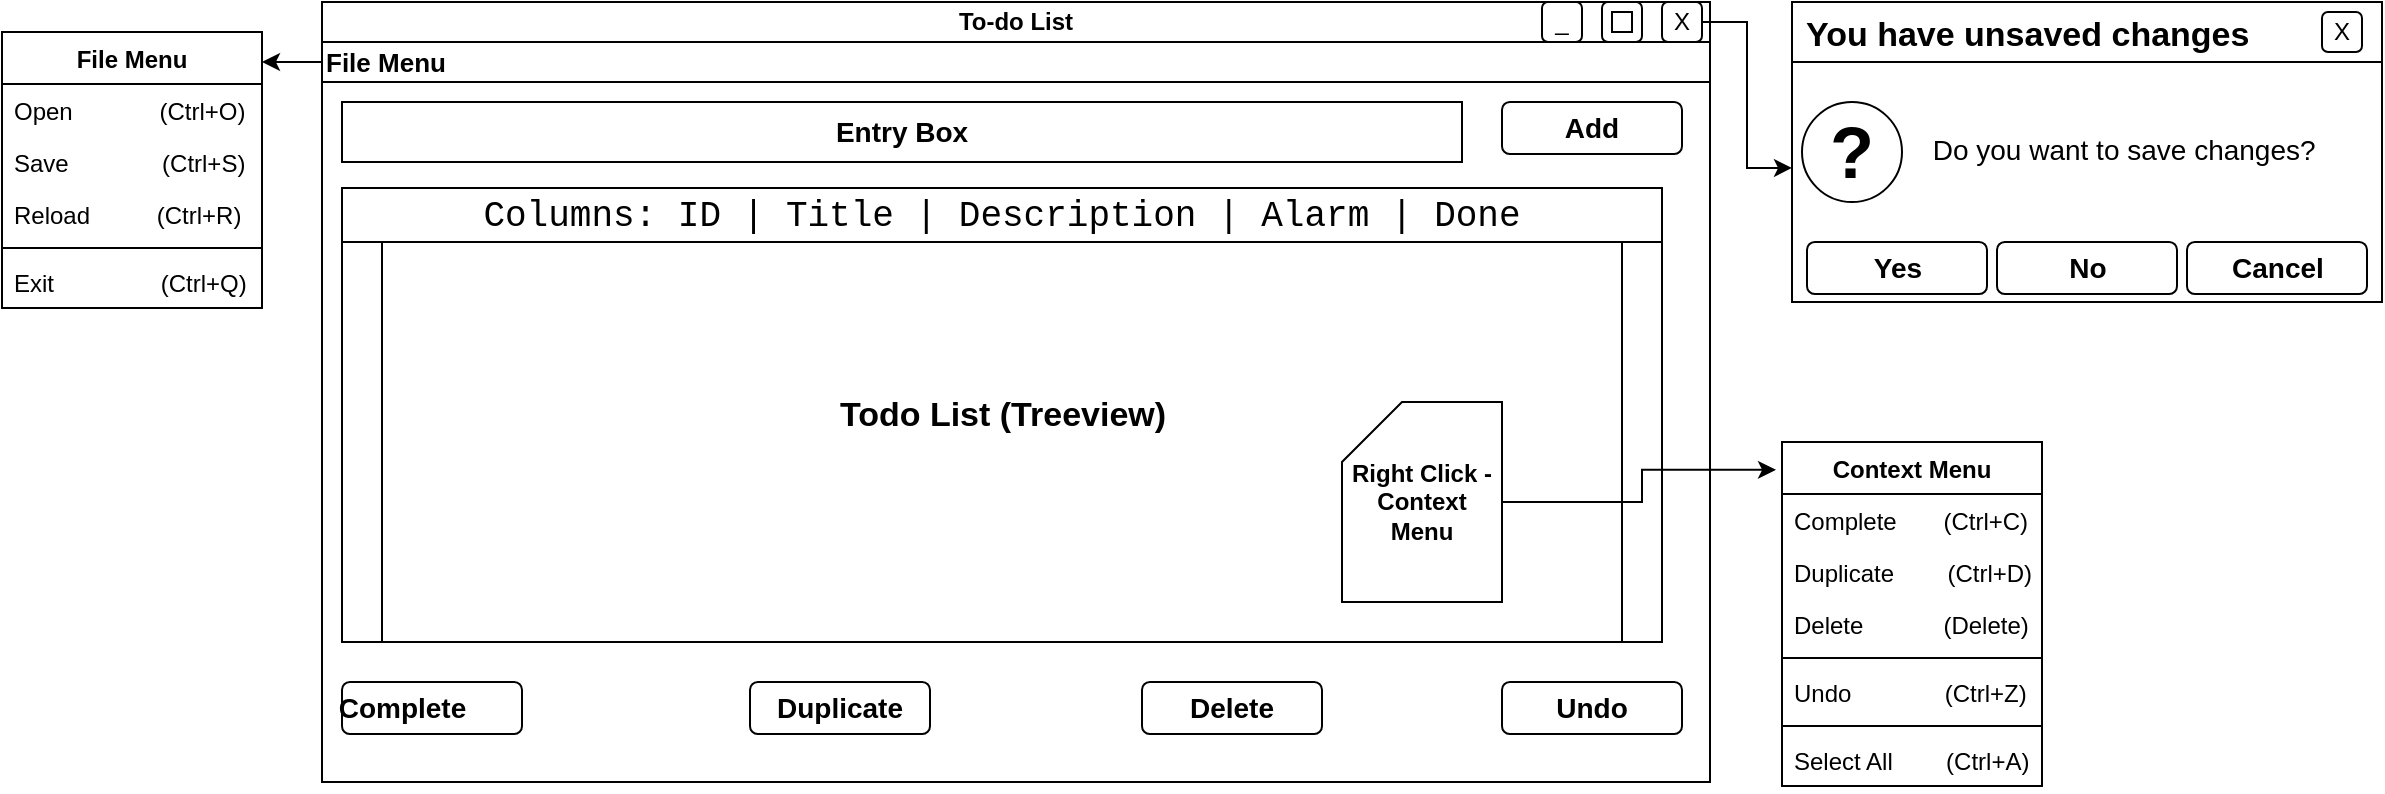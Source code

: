 <mxfile version="24.0.6" type="device">
  <diagram name="Page-1" id="6H0bv8I3cs7mL1Zux1TQ">
    <mxGraphModel dx="1395" dy="650" grid="1" gridSize="10" guides="1" tooltips="1" connect="1" arrows="1" fold="1" page="1" pageScale="1" pageWidth="827" pageHeight="1169" math="0" shadow="0">
      <root>
        <mxCell id="0" />
        <mxCell id="1" parent="0" />
        <mxCell id="CHfBnUl9_OPABkR0VaUp-1" value="" style="rounded=0;whiteSpace=wrap;html=1;" vertex="1" parent="1">
          <mxGeometry x="200" y="80" width="694" height="390" as="geometry" />
        </mxCell>
        <mxCell id="CHfBnUl9_OPABkR0VaUp-2" value="&lt;b&gt;To-do List&lt;/b&gt;" style="rounded=0;whiteSpace=wrap;html=1;align=center;" vertex="1" parent="1">
          <mxGeometry x="200" y="80" width="694" height="20" as="geometry" />
        </mxCell>
        <mxCell id="CHfBnUl9_OPABkR0VaUp-3" value="X" style="rounded=1;whiteSpace=wrap;html=1;" vertex="1" parent="1">
          <mxGeometry x="870" y="80" width="20" height="20" as="geometry" />
        </mxCell>
        <mxCell id="CHfBnUl9_OPABkR0VaUp-5" value="" style="rounded=1;whiteSpace=wrap;html=1;" vertex="1" parent="1">
          <mxGeometry x="840" y="80" width="20" height="20" as="geometry" />
        </mxCell>
        <mxCell id="CHfBnUl9_OPABkR0VaUp-6" value="_" style="rounded=1;whiteSpace=wrap;html=1;" vertex="1" parent="1">
          <mxGeometry x="810" y="80" width="20" height="20" as="geometry" />
        </mxCell>
        <mxCell id="CHfBnUl9_OPABkR0VaUp-7" value="" style="rounded=0;whiteSpace=wrap;html=1;" vertex="1" parent="1">
          <mxGeometry x="845" y="85" width="10" height="10" as="geometry" />
        </mxCell>
        <mxCell id="CHfBnUl9_OPABkR0VaUp-9" value="File Menu" style="rounded=0;whiteSpace=wrap;html=1;align=left;fontStyle=1;fontSize=13;" vertex="1" parent="1">
          <mxGeometry x="200" y="100" width="694" height="20" as="geometry" />
        </mxCell>
        <mxCell id="CHfBnUl9_OPABkR0VaUp-12" value="File Menu" style="swimlane;fontStyle=1;align=center;verticalAlign=top;childLayout=stackLayout;horizontal=1;startSize=26;horizontalStack=0;resizeParent=1;resizeParentMax=0;resizeLast=0;collapsible=1;marginBottom=0;whiteSpace=wrap;html=1;" vertex="1" parent="1">
          <mxGeometry x="40" y="95" width="130" height="138" as="geometry" />
        </mxCell>
        <mxCell id="CHfBnUl9_OPABkR0VaUp-13" value="Open&amp;nbsp; &amp;nbsp; &amp;nbsp; &amp;nbsp; &amp;nbsp; &amp;nbsp; &amp;nbsp;(Ctrl+O)" style="text;strokeColor=none;fillColor=none;align=left;verticalAlign=top;spacingLeft=4;spacingRight=4;overflow=hidden;rotatable=0;points=[[0,0.5],[1,0.5]];portConstraint=eastwest;whiteSpace=wrap;html=1;" vertex="1" parent="CHfBnUl9_OPABkR0VaUp-12">
          <mxGeometry y="26" width="130" height="26" as="geometry" />
        </mxCell>
        <mxCell id="CHfBnUl9_OPABkR0VaUp-16" value="Save&amp;nbsp; &amp;nbsp; &amp;nbsp; &amp;nbsp; &amp;nbsp; &amp;nbsp; &amp;nbsp; (Ctrl+S)" style="text;strokeColor=none;fillColor=none;align=left;verticalAlign=top;spacingLeft=4;spacingRight=4;overflow=hidden;rotatable=0;points=[[0,0.5],[1,0.5]];portConstraint=eastwest;whiteSpace=wrap;html=1;" vertex="1" parent="CHfBnUl9_OPABkR0VaUp-12">
          <mxGeometry y="52" width="130" height="26" as="geometry" />
        </mxCell>
        <mxCell id="CHfBnUl9_OPABkR0VaUp-17" value="Reload&amp;nbsp; &amp;nbsp; &amp;nbsp; &amp;nbsp; &amp;nbsp; (Ctrl+R)" style="text;strokeColor=none;fillColor=none;align=left;verticalAlign=top;spacingLeft=4;spacingRight=4;overflow=hidden;rotatable=0;points=[[0,0.5],[1,0.5]];portConstraint=eastwest;whiteSpace=wrap;html=1;" vertex="1" parent="CHfBnUl9_OPABkR0VaUp-12">
          <mxGeometry y="78" width="130" height="26" as="geometry" />
        </mxCell>
        <mxCell id="CHfBnUl9_OPABkR0VaUp-14" value="" style="line;strokeWidth=1;fillColor=none;align=left;verticalAlign=middle;spacingTop=-1;spacingLeft=3;spacingRight=3;rotatable=0;labelPosition=right;points=[];portConstraint=eastwest;strokeColor=inherit;" vertex="1" parent="CHfBnUl9_OPABkR0VaUp-12">
          <mxGeometry y="104" width="130" height="8" as="geometry" />
        </mxCell>
        <mxCell id="CHfBnUl9_OPABkR0VaUp-23" value="Exit&amp;nbsp; &amp;nbsp; &amp;nbsp; &amp;nbsp; &amp;nbsp; &amp;nbsp; &amp;nbsp; &amp;nbsp; (Ctrl+Q)" style="text;strokeColor=none;fillColor=none;align=left;verticalAlign=top;spacingLeft=4;spacingRight=4;overflow=hidden;rotatable=0;points=[[0,0.5],[1,0.5]];portConstraint=eastwest;whiteSpace=wrap;html=1;" vertex="1" parent="CHfBnUl9_OPABkR0VaUp-12">
          <mxGeometry y="112" width="130" height="26" as="geometry" />
        </mxCell>
        <mxCell id="CHfBnUl9_OPABkR0VaUp-24" value="" style="endArrow=classic;html=1;rounded=0;" edge="1" parent="1">
          <mxGeometry width="50" height="50" relative="1" as="geometry">
            <mxPoint x="200" y="110" as="sourcePoint" />
            <mxPoint x="170" y="110" as="targetPoint" />
          </mxGeometry>
        </mxCell>
        <mxCell id="CHfBnUl9_OPABkR0VaUp-25" value="Entry Box" style="rounded=0;whiteSpace=wrap;html=1;fontSize=14;fontStyle=1;align=center;" vertex="1" parent="1">
          <mxGeometry x="210" y="130" width="560" height="30" as="geometry" />
        </mxCell>
        <mxCell id="CHfBnUl9_OPABkR0VaUp-26" value="Add" style="rounded=1;whiteSpace=wrap;html=1;fontSize=14;fontStyle=1" vertex="1" parent="1">
          <mxGeometry x="790" y="130" width="90" height="26" as="geometry" />
        </mxCell>
        <mxCell id="CHfBnUl9_OPABkR0VaUp-27" value="&lt;span style=&quot;font-size: 17px;&quot;&gt;Todo List (Treeview)&lt;/span&gt;" style="shape=process;whiteSpace=wrap;html=1;backgroundOutline=1;fontStyle=1;size=0.03;" vertex="1" parent="1">
          <mxGeometry x="210" y="173" width="660" height="227" as="geometry" />
        </mxCell>
        <mxCell id="CHfBnUl9_OPABkR0VaUp-28" value="&lt;span style=&quot;font-family: Consolas, &amp;quot;Courier New&amp;quot;, monospace; font-size: 18px; white-space: pre;&quot;&gt;Columns: ID |&lt;/span&gt;&lt;span style=&quot;background-color: rgb(255, 255, 255); font-family: Consolas, &amp;quot;Courier New&amp;quot;, monospace; font-size: 18px; white-space: pre;&quot;&gt; &lt;/span&gt;&lt;span style=&quot;font-family: Consolas, &amp;quot;Courier New&amp;quot;, monospace; font-size: 18px; white-space: pre;&quot;&gt;Title &lt;/span&gt;&lt;span style=&quot;font-family: Consolas, &amp;quot;Courier New&amp;quot;, monospace; font-size: 18px; white-space: pre;&quot;&gt;|&lt;/span&gt;&lt;span style=&quot;font-family: Consolas, &amp;quot;Courier New&amp;quot;, monospace; font-size: 18px; white-space: pre;&quot;&gt; &lt;/span&gt;&lt;span style=&quot;font-family: Consolas, &amp;quot;Courier New&amp;quot;, monospace; font-size: 18px; white-space: pre;&quot;&gt;Description &lt;/span&gt;&lt;span style=&quot;font-family: Consolas, &amp;quot;Courier New&amp;quot;, monospace; font-size: 18px; white-space: pre;&quot;&gt;| &lt;/span&gt;&lt;span style=&quot;font-family: Consolas, &amp;quot;Courier New&amp;quot;, monospace; font-size: 18px; white-space: pre;&quot;&gt;Alarm &lt;/span&gt;&lt;span style=&quot;font-family: Consolas, &amp;quot;Courier New&amp;quot;, monospace; font-size: 18px; white-space: pre;&quot;&gt;|&lt;/span&gt;&lt;span style=&quot;font-family: Consolas, &amp;quot;Courier New&amp;quot;, monospace; font-size: 18px; white-space: pre;&quot;&gt; &lt;/span&gt;&lt;span style=&quot;font-family: Consolas, &amp;quot;Courier New&amp;quot;, monospace; font-size: 18px; white-space: pre;&quot;&gt;Done&lt;/span&gt;" style="rounded=0;whiteSpace=wrap;html=1;fontStyle=0" vertex="1" parent="1">
          <mxGeometry x="210" y="173" width="660" height="27" as="geometry" />
        </mxCell>
        <mxCell id="CHfBnUl9_OPABkR0VaUp-35" value="Complete&lt;span style=&quot;white-space: pre;&quot;&gt;&#x9;&lt;/span&gt;" style="rounded=1;whiteSpace=wrap;html=1;fontSize=14;fontStyle=1" vertex="1" parent="1">
          <mxGeometry x="210" y="420" width="90" height="26" as="geometry" />
        </mxCell>
        <mxCell id="CHfBnUl9_OPABkR0VaUp-36" value="Undo" style="rounded=1;whiteSpace=wrap;html=1;fontSize=14;fontStyle=1" vertex="1" parent="1">
          <mxGeometry x="790" y="420" width="90" height="26" as="geometry" />
        </mxCell>
        <mxCell id="CHfBnUl9_OPABkR0VaUp-37" value="Duplicate" style="rounded=1;whiteSpace=wrap;html=1;fontSize=14;fontStyle=1" vertex="1" parent="1">
          <mxGeometry x="414" y="420" width="90" height="26" as="geometry" />
        </mxCell>
        <mxCell id="CHfBnUl9_OPABkR0VaUp-38" value="Delete" style="rounded=1;whiteSpace=wrap;html=1;fontSize=14;fontStyle=1" vertex="1" parent="1">
          <mxGeometry x="610" y="420" width="90" height="26" as="geometry" />
        </mxCell>
        <mxCell id="CHfBnUl9_OPABkR0VaUp-40" value="Context Menu" style="swimlane;fontStyle=1;align=center;verticalAlign=top;childLayout=stackLayout;horizontal=1;startSize=26;horizontalStack=0;resizeParent=1;resizeParentMax=0;resizeLast=0;collapsible=1;marginBottom=0;whiteSpace=wrap;html=1;" vertex="1" parent="1">
          <mxGeometry x="930" y="300" width="130" height="172" as="geometry" />
        </mxCell>
        <mxCell id="CHfBnUl9_OPABkR0VaUp-41" value="Complete&amp;nbsp; &amp;nbsp; &amp;nbsp; &amp;nbsp;(Ctrl+C)" style="text;strokeColor=none;fillColor=none;align=left;verticalAlign=top;spacingLeft=4;spacingRight=4;overflow=hidden;rotatable=0;points=[[0,0.5],[1,0.5]];portConstraint=eastwest;whiteSpace=wrap;html=1;" vertex="1" parent="CHfBnUl9_OPABkR0VaUp-40">
          <mxGeometry y="26" width="130" height="26" as="geometry" />
        </mxCell>
        <mxCell id="CHfBnUl9_OPABkR0VaUp-42" value="Duplicate&amp;nbsp; &amp;nbsp; &amp;nbsp; &amp;nbsp; (Ctrl+D)" style="text;strokeColor=none;fillColor=none;align=left;verticalAlign=top;spacingLeft=4;spacingRight=4;overflow=hidden;rotatable=0;points=[[0,0.5],[1,0.5]];portConstraint=eastwest;whiteSpace=wrap;html=1;" vertex="1" parent="CHfBnUl9_OPABkR0VaUp-40">
          <mxGeometry y="52" width="130" height="26" as="geometry" />
        </mxCell>
        <mxCell id="CHfBnUl9_OPABkR0VaUp-43" value="Delete&amp;nbsp; &amp;nbsp; &amp;nbsp; &amp;nbsp; &amp;nbsp; &amp;nbsp; (Delete)" style="text;strokeColor=none;fillColor=none;align=left;verticalAlign=top;spacingLeft=4;spacingRight=4;overflow=hidden;rotatable=0;points=[[0,0.5],[1,0.5]];portConstraint=eastwest;whiteSpace=wrap;html=1;" vertex="1" parent="CHfBnUl9_OPABkR0VaUp-40">
          <mxGeometry y="78" width="130" height="26" as="geometry" />
        </mxCell>
        <mxCell id="CHfBnUl9_OPABkR0VaUp-44" value="" style="line;strokeWidth=1;fillColor=none;align=left;verticalAlign=middle;spacingTop=-1;spacingLeft=3;spacingRight=3;rotatable=0;labelPosition=right;points=[];portConstraint=eastwest;strokeColor=inherit;" vertex="1" parent="CHfBnUl9_OPABkR0VaUp-40">
          <mxGeometry y="104" width="130" height="8" as="geometry" />
        </mxCell>
        <mxCell id="CHfBnUl9_OPABkR0VaUp-45" value="Undo&amp;nbsp; &amp;nbsp; &amp;nbsp; &amp;nbsp; &amp;nbsp; &amp;nbsp; &amp;nbsp; (Ctrl+Z)" style="text;strokeColor=none;fillColor=none;align=left;verticalAlign=top;spacingLeft=4;spacingRight=4;overflow=hidden;rotatable=0;points=[[0,0.5],[1,0.5]];portConstraint=eastwest;whiteSpace=wrap;html=1;" vertex="1" parent="CHfBnUl9_OPABkR0VaUp-40">
          <mxGeometry y="112" width="130" height="26" as="geometry" />
        </mxCell>
        <mxCell id="CHfBnUl9_OPABkR0VaUp-46" value="" style="line;strokeWidth=1;fillColor=none;align=left;verticalAlign=middle;spacingTop=-1;spacingLeft=3;spacingRight=3;rotatable=0;labelPosition=right;points=[];portConstraint=eastwest;strokeColor=inherit;" vertex="1" parent="CHfBnUl9_OPABkR0VaUp-40">
          <mxGeometry y="138" width="130" height="8" as="geometry" />
        </mxCell>
        <mxCell id="CHfBnUl9_OPABkR0VaUp-47" value="Select All&amp;nbsp; &amp;nbsp; &amp;nbsp; &amp;nbsp; (Ctrl+A)" style="text;strokeColor=none;fillColor=none;align=left;verticalAlign=top;spacingLeft=4;spacingRight=4;overflow=hidden;rotatable=0;points=[[0,0.5],[1,0.5]];portConstraint=eastwest;whiteSpace=wrap;html=1;" vertex="1" parent="CHfBnUl9_OPABkR0VaUp-40">
          <mxGeometry y="146" width="130" height="26" as="geometry" />
        </mxCell>
        <mxCell id="CHfBnUl9_OPABkR0VaUp-49" value="Right Click - Context Menu" style="shape=card;whiteSpace=wrap;html=1;fontStyle=1" vertex="1" parent="1">
          <mxGeometry x="710" y="280" width="80" height="100" as="geometry" />
        </mxCell>
        <mxCell id="CHfBnUl9_OPABkR0VaUp-51" value="" style="rounded=0;whiteSpace=wrap;html=1;align=center;" vertex="1" parent="1">
          <mxGeometry x="935" y="80" width="295" height="150" as="geometry" />
        </mxCell>
        <mxCell id="CHfBnUl9_OPABkR0VaUp-50" style="edgeStyle=orthogonalEdgeStyle;rounded=0;orthogonalLoop=1;jettySize=auto;html=1;exitX=1;exitY=0.5;exitDx=0;exitDy=0;exitPerimeter=0;entryX=-0.023;entryY=0.081;entryDx=0;entryDy=0;entryPerimeter=0;" edge="1" parent="1" source="CHfBnUl9_OPABkR0VaUp-49" target="CHfBnUl9_OPABkR0VaUp-40">
          <mxGeometry relative="1" as="geometry" />
        </mxCell>
        <mxCell id="CHfBnUl9_OPABkR0VaUp-52" value="" style="line;strokeWidth=1;fillColor=none;align=left;verticalAlign=middle;spacingTop=-1;spacingLeft=3;spacingRight=3;rotatable=0;labelPosition=right;points=[];portConstraint=eastwest;strokeColor=inherit;" vertex="1" parent="1">
          <mxGeometry x="935" y="106" width="295" height="8" as="geometry" />
        </mxCell>
        <mxCell id="CHfBnUl9_OPABkR0VaUp-53" value="X" style="rounded=1;whiteSpace=wrap;html=1;" vertex="1" parent="1">
          <mxGeometry x="1200" y="85" width="20" height="20" as="geometry" />
        </mxCell>
        <mxCell id="CHfBnUl9_OPABkR0VaUp-55" value="?" style="ellipse;whiteSpace=wrap;html=1;fontSize=36;fontStyle=1" vertex="1" parent="1">
          <mxGeometry x="940" y="130" width="50" height="50" as="geometry" />
        </mxCell>
        <mxCell id="CHfBnUl9_OPABkR0VaUp-60" value="&lt;h1 style=&quot;margin-top: 0px; font-size: 17px;&quot;&gt;&lt;font style=&quot;font-size: 17px;&quot;&gt;You have unsaved changes&lt;/font&gt;&lt;/h1&gt;&lt;p style=&quot;&quot;&gt;&lt;br&gt;&lt;/p&gt;&lt;blockquote style=&quot;margin: 0 0 0 40px; border: none; padding: 0px;&quot;&gt;&lt;p style=&quot;&quot;&gt;&lt;font style=&quot;font-size: 14px;&quot;&gt;&amp;nbsp; &amp;nbsp; &amp;nbsp; Do you want to save changes?&lt;/font&gt;&lt;/p&gt;&lt;/blockquote&gt;" style="text;html=1;whiteSpace=wrap;overflow=hidden;rounded=0;" vertex="1" parent="1">
          <mxGeometry x="940" y="80" width="280" height="120" as="geometry" />
        </mxCell>
        <mxCell id="CHfBnUl9_OPABkR0VaUp-61" value="Yes" style="rounded=1;whiteSpace=wrap;html=1;fontSize=14;fontStyle=1" vertex="1" parent="1">
          <mxGeometry x="942.5" y="200" width="90" height="26" as="geometry" />
        </mxCell>
        <mxCell id="CHfBnUl9_OPABkR0VaUp-62" value="No" style="rounded=1;whiteSpace=wrap;html=1;fontSize=14;fontStyle=1" vertex="1" parent="1">
          <mxGeometry x="1037.5" y="200" width="90" height="26" as="geometry" />
        </mxCell>
        <mxCell id="CHfBnUl9_OPABkR0VaUp-63" value="Cancel" style="rounded=1;whiteSpace=wrap;html=1;fontSize=14;fontStyle=1" vertex="1" parent="1">
          <mxGeometry x="1132.5" y="200" width="90" height="26" as="geometry" />
        </mxCell>
        <mxCell id="CHfBnUl9_OPABkR0VaUp-65" style="edgeStyle=orthogonalEdgeStyle;rounded=0;orthogonalLoop=1;jettySize=auto;html=1;exitX=1;exitY=0.5;exitDx=0;exitDy=0;entryX=0;entryY=0.553;entryDx=0;entryDy=0;entryPerimeter=0;" edge="1" parent="1" source="CHfBnUl9_OPABkR0VaUp-3" target="CHfBnUl9_OPABkR0VaUp-51">
          <mxGeometry relative="1" as="geometry" />
        </mxCell>
      </root>
    </mxGraphModel>
  </diagram>
</mxfile>
